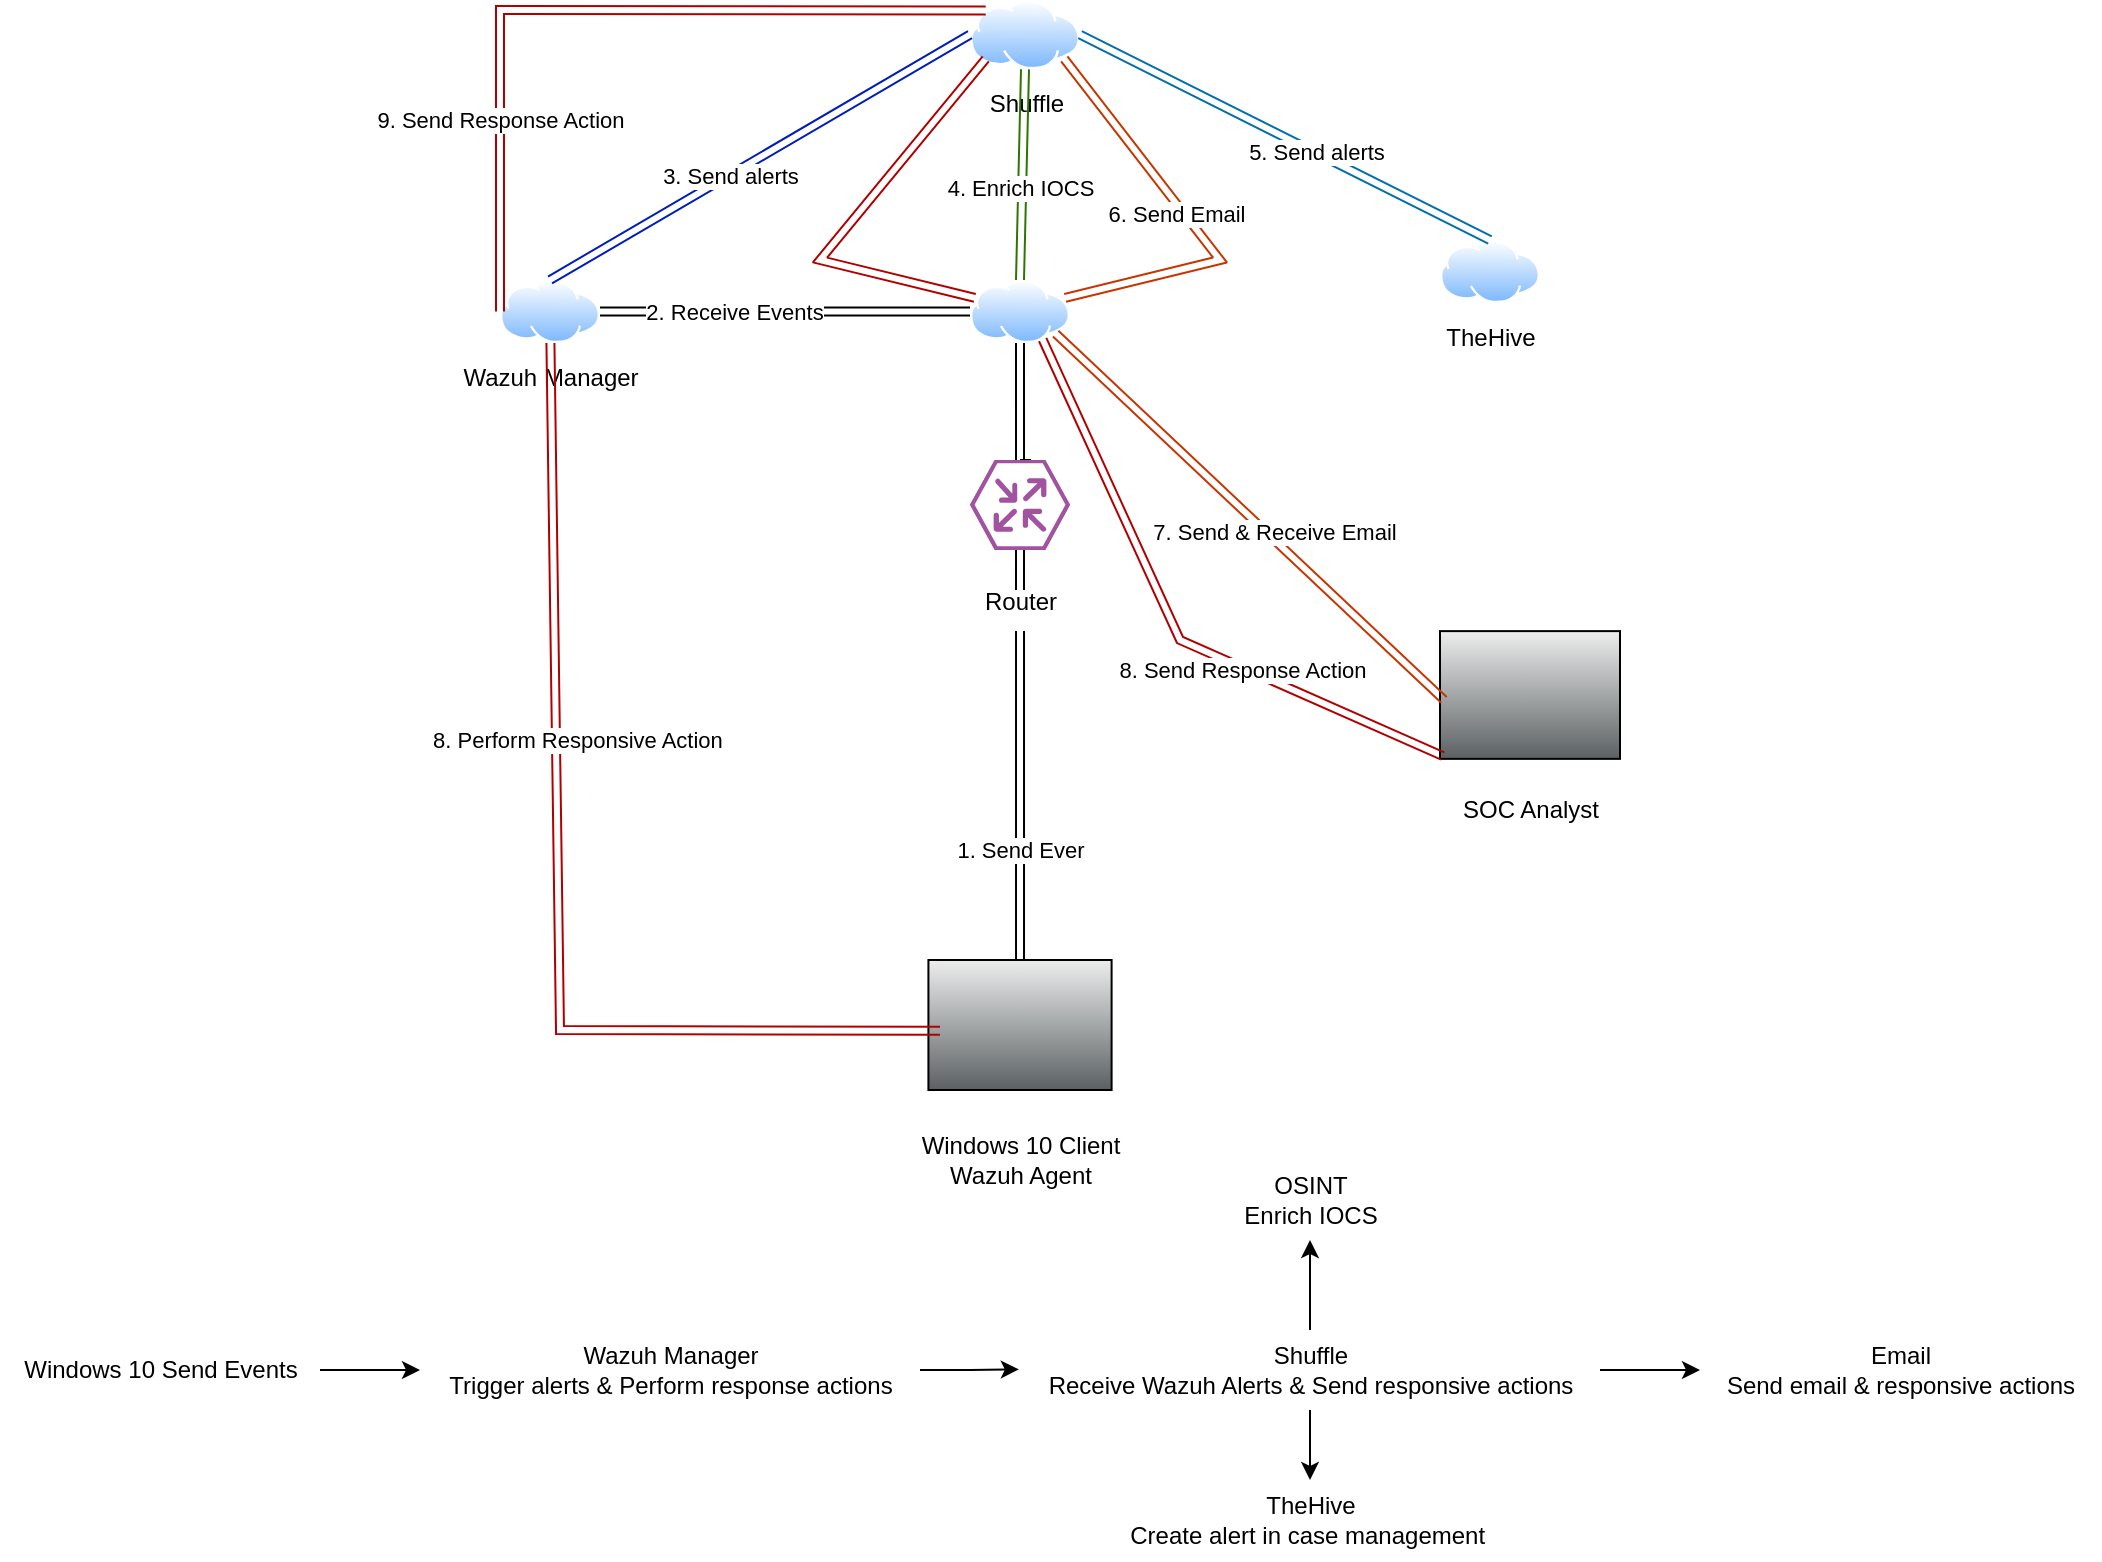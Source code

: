 <mxfile version="28.0.4">
  <diagram name="Page-1" id="QJUT16B3KiUF1RbxoRVt">
    <mxGraphModel dx="1395" dy="763" grid="1" gridSize="10" guides="1" tooltips="1" connect="1" arrows="1" fold="1" page="1" pageScale="1" pageWidth="850" pageHeight="1100" background="#ffffff" math="0" shadow="0">
      <root>
        <mxCell id="0" />
        <mxCell id="1" parent="0" />
        <mxCell id="lnCDXDo6_fTExqSRnj25-1" value="" style="shape=mxgraph.networks2.icon;aspect=fixed;fillColor=#EDEDED;strokeColor=#000000;gradientColor=#5B6163;network2IconShadow=1;network2bgFillColor=none;network2Icon=mxgraph.networks2.pc;network2IconYOffset=-0.059;network2IconW=1.0;network2IconH=0.71;" parent="1" vertex="1">
          <mxGeometry x="254.21" y="500" width="91.59" height="65" as="geometry" />
        </mxCell>
        <mxCell id="lnCDXDo6_fTExqSRnj25-3" value="Windows 10 Client&lt;br&gt;Wazuh Agent" style="text;html=1;align=center;verticalAlign=middle;resizable=0;points=[];autosize=1;strokeColor=none;fillColor=none;" parent="1" vertex="1">
          <mxGeometry x="240" y="580" width="120" height="40" as="geometry" />
        </mxCell>
        <mxCell id="lnCDXDo6_fTExqSRnj25-5" style="edgeStyle=orthogonalEdgeStyle;rounded=0;orthogonalLoop=1;jettySize=auto;html=1;exitX=0.5;exitY=0;exitDx=0;exitDy=0;exitPerimeter=0;" parent="1" source="lnCDXDo6_fTExqSRnj25-4" edge="1">
          <mxGeometry relative="1" as="geometry">
            <mxPoint x="305" y="280" as="targetPoint" />
          </mxGeometry>
        </mxCell>
        <mxCell id="Jgi-WyejiRVk62PYQwX9-2" style="edgeStyle=orthogonalEdgeStyle;rounded=0;orthogonalLoop=1;jettySize=auto;html=1;exitX=0.5;exitY=0;exitDx=0;exitDy=0;exitPerimeter=0;entryX=0.5;entryY=1;entryDx=0;entryDy=0;shape=link;" edge="1" parent="1" source="lnCDXDo6_fTExqSRnj25-4" target="lnCDXDo6_fTExqSRnj25-6">
          <mxGeometry relative="1" as="geometry">
            <mxPoint x="330" y="130" as="targetPoint" />
          </mxGeometry>
        </mxCell>
        <mxCell id="lnCDXDo6_fTExqSRnj25-4" value="" style="verticalLabelPosition=bottom;sketch=0;html=1;fillColor=#A153A0;strokeColor=#ffffff;verticalAlign=top;align=center;points=[[0,0.5,0],[0.125,0.25,0],[0.25,0,0],[0.5,0,0],[0.75,0,0],[0.875,0.25,0],[1,0.5,0],[0.875,0.75,0],[0.75,1,0],[0.5,1,0],[0.125,0.75,0]];pointerEvents=1;shape=mxgraph.cisco_safe.compositeIcon;bgIcon=mxgraph.cisco_safe.design.blank_device;resIcon=mxgraph.cisco_safe.design.router_2;" parent="1" vertex="1">
          <mxGeometry x="275.01" y="250" width="50" height="45" as="geometry" />
        </mxCell>
        <mxCell id="Jgi-WyejiRVk62PYQwX9-3" style="edgeStyle=orthogonalEdgeStyle;rounded=0;orthogonalLoop=1;jettySize=auto;html=1;entryX=1;entryY=0.5;entryDx=0;entryDy=0;shape=link;" edge="1" parent="1" source="lnCDXDo6_fTExqSRnj25-6" target="lnCDXDo6_fTExqSRnj25-8">
          <mxGeometry relative="1" as="geometry" />
        </mxCell>
        <mxCell id="Jgi-WyejiRVk62PYQwX9-10" value="2. Receive Events" style="edgeLabel;html=1;align=center;verticalAlign=middle;resizable=0;points=[];" vertex="1" connectable="0" parent="Jgi-WyejiRVk62PYQwX9-3">
          <mxGeometry x="0.277" relative="1" as="geometry">
            <mxPoint as="offset" />
          </mxGeometry>
        </mxCell>
        <mxCell id="lnCDXDo6_fTExqSRnj25-6" value="&lt;div&gt;&lt;br&gt;&lt;/div&gt;" style="image;aspect=fixed;perimeter=ellipsePerimeter;html=1;align=center;shadow=0;dashed=0;spacingTop=3;image=img/lib/active_directory/internet_cloud.svg;" parent="1" vertex="1">
          <mxGeometry x="275" y="160" width="50" height="31.5" as="geometry" />
        </mxCell>
        <mxCell id="lnCDXDo6_fTExqSRnj25-8" value="&lt;div&gt;Wazuh Manager&lt;/div&gt;" style="image;aspect=fixed;perimeter=ellipsePerimeter;html=1;align=center;shadow=0;dashed=0;spacingTop=3;image=img/lib/active_directory/internet_cloud.svg;" parent="1" vertex="1">
          <mxGeometry x="40" y="160" width="50" height="31.5" as="geometry" />
        </mxCell>
        <mxCell id="lnCDXDo6_fTExqSRnj25-10" value="&lt;div&gt;Shuffle&lt;/div&gt;&lt;div&gt;&lt;br&gt;&lt;/div&gt;" style="image;aspect=fixed;perimeter=ellipsePerimeter;html=1;align=center;shadow=0;dashed=0;spacingTop=3;image=img/lib/active_directory/internet_cloud.svg;" parent="1" vertex="1">
          <mxGeometry x="275" y="20" width="55" height="34.65" as="geometry" />
        </mxCell>
        <mxCell id="lnCDXDo6_fTExqSRnj25-13" value="&lt;div&gt;TheHive&lt;/div&gt;" style="image;aspect=fixed;perimeter=ellipsePerimeter;html=1;align=center;shadow=0;dashed=0;spacingTop=3;image=img/lib/active_directory/internet_cloud.svg;" parent="1" vertex="1">
          <mxGeometry x="510" y="140" width="50" height="31.5" as="geometry" />
        </mxCell>
        <mxCell id="lnCDXDo6_fTExqSRnj25-14" value="" style="shape=mxgraph.networks2.icon;aspect=fixed;fillColor=#EDEDED;strokeColor=#000000;gradientColor=#5B6163;network2IconShadow=1;network2bgFillColor=none;network2Icon=mxgraph.networks2.pc;network2IconYOffset=-0.059;network2IconW=1.0;network2IconH=0.71;" parent="1" vertex="1">
          <mxGeometry x="510" y="335.56" width="90" height="63.87" as="geometry" />
        </mxCell>
        <mxCell id="lnCDXDo6_fTExqSRnj25-15" value="SOC Analyst" style="text;html=1;align=center;verticalAlign=middle;resizable=0;points=[];autosize=1;strokeColor=none;fillColor=none;" parent="1" vertex="1">
          <mxGeometry x="510" y="410" width="90" height="30" as="geometry" />
        </mxCell>
        <mxCell id="lnCDXDo6_fTExqSRnj25-18" style="edgeStyle=orthogonalEdgeStyle;rounded=0;orthogonalLoop=1;jettySize=auto;html=1;entryX=0.5;entryY=1;entryDx=0;entryDy=0;entryPerimeter=0;startArrow=classic;startFill=1;shape=link;" parent="1" source="lnCDXDo6_fTExqSRnj25-7" target="lnCDXDo6_fTExqSRnj25-4" edge="1">
          <mxGeometry relative="1" as="geometry" />
        </mxCell>
        <mxCell id="Jgi-WyejiRVk62PYQwX9-11" value="" style="endArrow=classic;startArrow=classic;html=1;rounded=0;entryX=0.5;entryY=1;entryDx=0;entryDy=0;exitX=0.5;exitY=0;exitDx=0;exitDy=0;shape=link;fillColor=#60a917;strokeColor=#2D7600;" edge="1" parent="1" source="lnCDXDo6_fTExqSRnj25-6" target="lnCDXDo6_fTExqSRnj25-10">
          <mxGeometry width="50" height="50" relative="1" as="geometry">
            <mxPoint x="295.8" y="140" as="sourcePoint" />
            <mxPoint x="345.8" y="90" as="targetPoint" />
          </mxGeometry>
        </mxCell>
        <mxCell id="Jgi-WyejiRVk62PYQwX9-21" value="4. Enrich IOCS" style="edgeLabel;html=1;align=center;verticalAlign=middle;resizable=0;points=[];" vertex="1" connectable="0" parent="Jgi-WyejiRVk62PYQwX9-11">
          <mxGeometry x="-0.115" y="1" relative="1" as="geometry">
            <mxPoint as="offset" />
          </mxGeometry>
        </mxCell>
        <mxCell id="Jgi-WyejiRVk62PYQwX9-12" value="" style="endArrow=classic;startArrow=classic;html=1;rounded=0;entryX=0;entryY=0.5;entryDx=0;entryDy=0;exitX=0.5;exitY=0;exitDx=0;exitDy=0;shape=link;fillColor=#0050ef;strokeColor=#001DBC;" edge="1" parent="1" source="lnCDXDo6_fTExqSRnj25-8" target="lnCDXDo6_fTExqSRnj25-10">
          <mxGeometry width="50" height="50" relative="1" as="geometry">
            <mxPoint x="70" y="140" as="sourcePoint" />
            <mxPoint x="120" y="90" as="targetPoint" />
          </mxGeometry>
        </mxCell>
        <mxCell id="Jgi-WyejiRVk62PYQwX9-13" value="3. Send alerts" style="edgeLabel;html=1;align=center;verticalAlign=middle;resizable=0;points=[];" vertex="1" connectable="0" parent="Jgi-WyejiRVk62PYQwX9-12">
          <mxGeometry x="-0.705" y="3" relative="1" as="geometry">
            <mxPoint x="60" y="-32" as="offset" />
          </mxGeometry>
        </mxCell>
        <mxCell id="Jgi-WyejiRVk62PYQwX9-14" value="" style="edgeStyle=orthogonalEdgeStyle;rounded=0;orthogonalLoop=1;jettySize=auto;html=1;entryX=0.5;entryY=1;entryDx=0;entryDy=0;entryPerimeter=0;startArrow=classic;startFill=1;shape=link;" edge="1" parent="1" source="lnCDXDo6_fTExqSRnj25-1" target="lnCDXDo6_fTExqSRnj25-7">
          <mxGeometry relative="1" as="geometry">
            <mxPoint x="300" y="380" as="sourcePoint" />
            <mxPoint x="300" y="306" as="targetPoint" />
          </mxGeometry>
        </mxCell>
        <mxCell id="Jgi-WyejiRVk62PYQwX9-15" value="1. Send Ever" style="edgeLabel;html=1;align=center;verticalAlign=middle;resizable=0;points=[];" vertex="1" connectable="0" parent="Jgi-WyejiRVk62PYQwX9-14">
          <mxGeometry x="-0.328" relative="1" as="geometry">
            <mxPoint as="offset" />
          </mxGeometry>
        </mxCell>
        <mxCell id="lnCDXDo6_fTExqSRnj25-7" value="Router" style="text;html=1;align=center;verticalAlign=middle;resizable=0;points=[];autosize=1;strokeColor=none;fillColor=none;" parent="1" vertex="1">
          <mxGeometry x="270.01" y="305.56" width="60" height="30" as="geometry" />
        </mxCell>
        <mxCell id="Jgi-WyejiRVk62PYQwX9-23" value="" style="endArrow=classic;startArrow=classic;html=1;rounded=0;exitX=1;exitY=0.5;exitDx=0;exitDy=0;entryX=0.5;entryY=0;entryDx=0;entryDy=0;shape=link;fillColor=#1ba1e2;strokeColor=#006EAF;" edge="1" parent="1" source="lnCDXDo6_fTExqSRnj25-10" target="lnCDXDo6_fTExqSRnj25-13">
          <mxGeometry width="50" height="50" relative="1" as="geometry">
            <mxPoint x="375" y="62.33" as="sourcePoint" />
            <mxPoint x="450" y="140" as="targetPoint" />
          </mxGeometry>
        </mxCell>
        <mxCell id="Jgi-WyejiRVk62PYQwX9-24" value="5. Send alerts" style="edgeLabel;html=1;align=center;verticalAlign=middle;resizable=0;points=[];" vertex="1" connectable="0" parent="Jgi-WyejiRVk62PYQwX9-23">
          <mxGeometry x="0.147" y="1" relative="1" as="geometry">
            <mxPoint as="offset" />
          </mxGeometry>
        </mxCell>
        <mxCell id="Jgi-WyejiRVk62PYQwX9-26" value="" style="endArrow=classic;startArrow=classic;html=1;rounded=0;entryX=1;entryY=1;entryDx=0;entryDy=0;exitX=1;exitY=0.25;exitDx=0;exitDy=0;fillColor=#fa6800;strokeColor=#C73500;shape=link;" edge="1" parent="1" source="lnCDXDo6_fTExqSRnj25-6" target="lnCDXDo6_fTExqSRnj25-10">
          <mxGeometry width="50" height="50" relative="1" as="geometry">
            <mxPoint x="320" y="420" as="sourcePoint" />
            <mxPoint x="370" y="160" as="targetPoint" />
            <Array as="points">
              <mxPoint x="400" y="150" />
            </Array>
          </mxGeometry>
        </mxCell>
        <mxCell id="Jgi-WyejiRVk62PYQwX9-27" value="6. Send Email" style="edgeLabel;html=1;align=center;verticalAlign=middle;resizable=0;points=[];" vertex="1" connectable="0" parent="Jgi-WyejiRVk62PYQwX9-26">
          <mxGeometry x="0.084" y="3" relative="1" as="geometry">
            <mxPoint as="offset" />
          </mxGeometry>
        </mxCell>
        <mxCell id="Jgi-WyejiRVk62PYQwX9-28" value="" style="endArrow=classic;startArrow=classic;html=1;rounded=0;entryX=0.022;entryY=0.538;entryDx=0;entryDy=0;entryPerimeter=0;exitX=1;exitY=1;exitDx=0;exitDy=0;shape=link;fillColor=#fa6800;strokeColor=#C73500;" edge="1" parent="1" source="lnCDXDo6_fTExqSRnj25-6" target="lnCDXDo6_fTExqSRnj25-14">
          <mxGeometry width="50" height="50" relative="1" as="geometry">
            <mxPoint x="400" y="370" as="sourcePoint" />
            <mxPoint x="450" y="320" as="targetPoint" />
          </mxGeometry>
        </mxCell>
        <mxCell id="Jgi-WyejiRVk62PYQwX9-29" value="7. Send &amp;amp; Receive Email" style="edgeLabel;html=1;align=center;verticalAlign=middle;resizable=0;points=[];" vertex="1" connectable="0" parent="Jgi-WyejiRVk62PYQwX9-28">
          <mxGeometry x="0.104" y="3" relative="1" as="geometry">
            <mxPoint as="offset" />
          </mxGeometry>
        </mxCell>
        <mxCell id="Jgi-WyejiRVk62PYQwX9-30" value="" style="endArrow=classic;startArrow=classic;html=1;rounded=0;entryX=0.015;entryY=0.978;entryDx=0;entryDy=0;entryPerimeter=0;exitX=0.75;exitY=1;exitDx=0;exitDy=0;fillColor=#e51400;strokeColor=#B20000;shape=link;" edge="1" parent="1" source="lnCDXDo6_fTExqSRnj25-6" target="lnCDXDo6_fTExqSRnj25-14">
          <mxGeometry width="50" height="50" relative="1" as="geometry">
            <mxPoint x="320" y="420" as="sourcePoint" />
            <mxPoint x="370" y="370" as="targetPoint" />
            <Array as="points">
              <mxPoint x="380" y="340" />
            </Array>
          </mxGeometry>
        </mxCell>
        <mxCell id="Jgi-WyejiRVk62PYQwX9-31" value="8. Send Response Action" style="edgeLabel;html=1;align=center;verticalAlign=middle;resizable=0;points=[];" vertex="1" connectable="0" parent="Jgi-WyejiRVk62PYQwX9-30">
          <mxGeometry x="0.293" y="-1" relative="1" as="geometry">
            <mxPoint as="offset" />
          </mxGeometry>
        </mxCell>
        <mxCell id="Jgi-WyejiRVk62PYQwX9-32" value="" style="endArrow=classic;startArrow=classic;html=1;rounded=0;exitX=0;exitY=0.25;exitDx=0;exitDy=0;entryX=0;entryY=1;entryDx=0;entryDy=0;fillColor=#e51400;strokeColor=#B20000;shape=link;" edge="1" parent="1" source="lnCDXDo6_fTExqSRnj25-6" target="lnCDXDo6_fTExqSRnj25-10">
          <mxGeometry width="50" height="50" relative="1" as="geometry">
            <mxPoint x="210" y="130" as="sourcePoint" />
            <mxPoint x="260" y="80" as="targetPoint" />
            <Array as="points">
              <mxPoint x="200" y="150" />
            </Array>
          </mxGeometry>
        </mxCell>
        <mxCell id="Jgi-WyejiRVk62PYQwX9-33" value="" style="endArrow=classic;startArrow=classic;html=1;rounded=0;entryX=0;entryY=0;entryDx=0;entryDy=0;exitX=0;exitY=0.5;exitDx=0;exitDy=0;fillColor=#e51400;strokeColor=#B20000;shape=link;" edge="1" parent="1" source="lnCDXDo6_fTExqSRnj25-8" target="lnCDXDo6_fTExqSRnj25-10">
          <mxGeometry width="50" height="50" relative="1" as="geometry">
            <mxPoint x="80" y="70" as="sourcePoint" />
            <mxPoint x="130" y="20" as="targetPoint" />
            <Array as="points">
              <mxPoint x="40" y="110" />
              <mxPoint x="40" y="25" />
            </Array>
          </mxGeometry>
        </mxCell>
        <mxCell id="Jgi-WyejiRVk62PYQwX9-34" value="9. Send Response Action" style="edgeLabel;html=1;align=center;verticalAlign=middle;resizable=0;points=[];" vertex="1" connectable="0" parent="Jgi-WyejiRVk62PYQwX9-33">
          <mxGeometry x="0.053" relative="1" as="geometry">
            <mxPoint x="-56" y="55" as="offset" />
          </mxGeometry>
        </mxCell>
        <mxCell id="Jgi-WyejiRVk62PYQwX9-36" value="" style="endArrow=classic;startArrow=classic;html=1;rounded=0;exitX=0.063;exitY=0.544;exitDx=0;exitDy=0;exitPerimeter=0;shape=link;fillColor=#e51400;strokeColor=#B20000;" edge="1" parent="1" source="lnCDXDo6_fTExqSRnj25-1" target="lnCDXDo6_fTExqSRnj25-8">
          <mxGeometry width="50" height="50" relative="1" as="geometry">
            <mxPoint x="70" y="550" as="sourcePoint" />
            <mxPoint x="90" y="245" as="targetPoint" />
            <Array as="points">
              <mxPoint x="70" y="535" />
            </Array>
          </mxGeometry>
        </mxCell>
        <mxCell id="Jgi-WyejiRVk62PYQwX9-37" value="8.&amp;nbsp;&lt;span style=&quot;background-color: light-dark(#ffffff, var(--ge-dark-color, #121212)); color: light-dark(rgb(0, 0, 0), rgb(255, 255, 255));&quot;&gt;Perform Responsive Action&lt;/span&gt;&lt;span style=&quot;color: light-dark(rgb(0, 0, 0), rgb(255, 255, 255)); background-color: light-dark(#ffffff, var(--ge-dark-color, #121212));&quot;&gt;&amp;nbsp;&lt;/span&gt;" style="edgeLabel;html=1;align=center;verticalAlign=middle;resizable=0;points=[];" vertex="1" connectable="0" parent="Jgi-WyejiRVk62PYQwX9-36">
          <mxGeometry x="-0.496" y="-2" relative="1" as="geometry">
            <mxPoint x="-46" y="-143" as="offset" />
          </mxGeometry>
        </mxCell>
        <mxCell id="Jgi-WyejiRVk62PYQwX9-40" style="edgeStyle=orthogonalEdgeStyle;rounded=0;orthogonalLoop=1;jettySize=auto;html=1;" edge="1" parent="1" source="Jgi-WyejiRVk62PYQwX9-38" target="Jgi-WyejiRVk62PYQwX9-39">
          <mxGeometry relative="1" as="geometry" />
        </mxCell>
        <mxCell id="Jgi-WyejiRVk62PYQwX9-38" value="Windows 10 Send Events" style="text;html=1;align=center;verticalAlign=middle;resizable=0;points=[];autosize=1;strokeColor=none;fillColor=none;" vertex="1" parent="1">
          <mxGeometry x="-210" y="690" width="160" height="30" as="geometry" />
        </mxCell>
        <mxCell id="Jgi-WyejiRVk62PYQwX9-43" style="edgeStyle=orthogonalEdgeStyle;rounded=0;orthogonalLoop=1;jettySize=auto;html=1;entryX=-0.002;entryY=0.492;entryDx=0;entryDy=0;entryPerimeter=0;" edge="1" parent="1" source="Jgi-WyejiRVk62PYQwX9-39" target="Jgi-WyejiRVk62PYQwX9-41">
          <mxGeometry relative="1" as="geometry" />
        </mxCell>
        <mxCell id="Jgi-WyejiRVk62PYQwX9-39" value="Wazuh Manager&lt;br&gt;Trigger alerts &amp;amp; Perform response actions" style="text;html=1;align=center;verticalAlign=middle;resizable=0;points=[];autosize=1;strokeColor=none;fillColor=none;" vertex="1" parent="1">
          <mxGeometry y="685" width="250" height="40" as="geometry" />
        </mxCell>
        <mxCell id="Jgi-WyejiRVk62PYQwX9-45" value="" style="edgeStyle=orthogonalEdgeStyle;rounded=0;orthogonalLoop=1;jettySize=auto;html=1;" edge="1" parent="1" source="Jgi-WyejiRVk62PYQwX9-41" target="Jgi-WyejiRVk62PYQwX9-44">
          <mxGeometry relative="1" as="geometry" />
        </mxCell>
        <mxCell id="Jgi-WyejiRVk62PYQwX9-47" value="" style="edgeStyle=orthogonalEdgeStyle;rounded=0;orthogonalLoop=1;jettySize=auto;html=1;" edge="1" parent="1" source="Jgi-WyejiRVk62PYQwX9-41" target="Jgi-WyejiRVk62PYQwX9-46">
          <mxGeometry relative="1" as="geometry" />
        </mxCell>
        <mxCell id="Jgi-WyejiRVk62PYQwX9-49" value="" style="edgeStyle=orthogonalEdgeStyle;rounded=0;orthogonalLoop=1;jettySize=auto;html=1;" edge="1" parent="1" source="Jgi-WyejiRVk62PYQwX9-41" target="Jgi-WyejiRVk62PYQwX9-48">
          <mxGeometry relative="1" as="geometry" />
        </mxCell>
        <mxCell id="Jgi-WyejiRVk62PYQwX9-41" value="Shuffle&lt;div&gt;Receive Wazuh Alerts &amp;amp; Send responsive actions&lt;/div&gt;" style="text;html=1;align=center;verticalAlign=middle;resizable=0;points=[];autosize=1;strokeColor=none;fillColor=none;" vertex="1" parent="1">
          <mxGeometry x="300" y="685" width="290" height="40" as="geometry" />
        </mxCell>
        <mxCell id="Jgi-WyejiRVk62PYQwX9-44" value="OSINT&lt;br&gt;Enrich IOCS" style="text;html=1;align=center;verticalAlign=middle;resizable=0;points=[];autosize=1;strokeColor=none;fillColor=none;" vertex="1" parent="1">
          <mxGeometry x="400" y="600" width="90" height="40" as="geometry" />
        </mxCell>
        <mxCell id="Jgi-WyejiRVk62PYQwX9-46" value="TheHive&lt;div&gt;Create alert in case management&amp;nbsp;&lt;/div&gt;" style="text;html=1;align=center;verticalAlign=middle;resizable=0;points=[];autosize=1;strokeColor=none;fillColor=none;" vertex="1" parent="1">
          <mxGeometry x="345" y="760" width="200" height="40" as="geometry" />
        </mxCell>
        <mxCell id="Jgi-WyejiRVk62PYQwX9-48" value="Email&lt;br&gt;Send email &amp;amp; responsive actions" style="text;html=1;align=center;verticalAlign=middle;resizable=0;points=[];autosize=1;strokeColor=none;fillColor=none;" vertex="1" parent="1">
          <mxGeometry x="640" y="685" width="200" height="40" as="geometry" />
        </mxCell>
      </root>
    </mxGraphModel>
  </diagram>
</mxfile>
